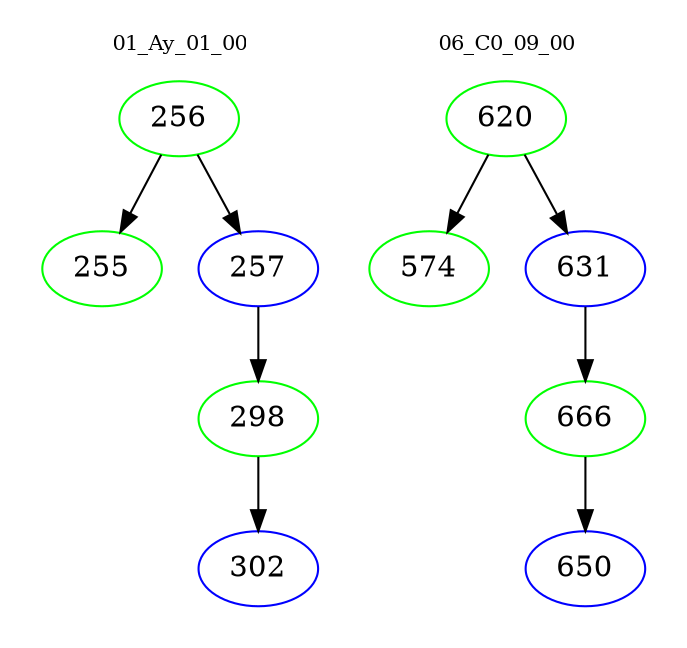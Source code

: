 digraph{
subgraph cluster_0 {
color = white
label = "01_Ay_01_00";
fontsize=10;
T0_256 [label="256", color="green"]
T0_256 -> T0_255 [color="black"]
T0_255 [label="255", color="green"]
T0_256 -> T0_257 [color="black"]
T0_257 [label="257", color="blue"]
T0_257 -> T0_298 [color="black"]
T0_298 [label="298", color="green"]
T0_298 -> T0_302 [color="black"]
T0_302 [label="302", color="blue"]
}
subgraph cluster_1 {
color = white
label = "06_C0_09_00";
fontsize=10;
T1_620 [label="620", color="green"]
T1_620 -> T1_574 [color="black"]
T1_574 [label="574", color="green"]
T1_620 -> T1_631 [color="black"]
T1_631 [label="631", color="blue"]
T1_631 -> T1_666 [color="black"]
T1_666 [label="666", color="green"]
T1_666 -> T1_650 [color="black"]
T1_650 [label="650", color="blue"]
}
}
